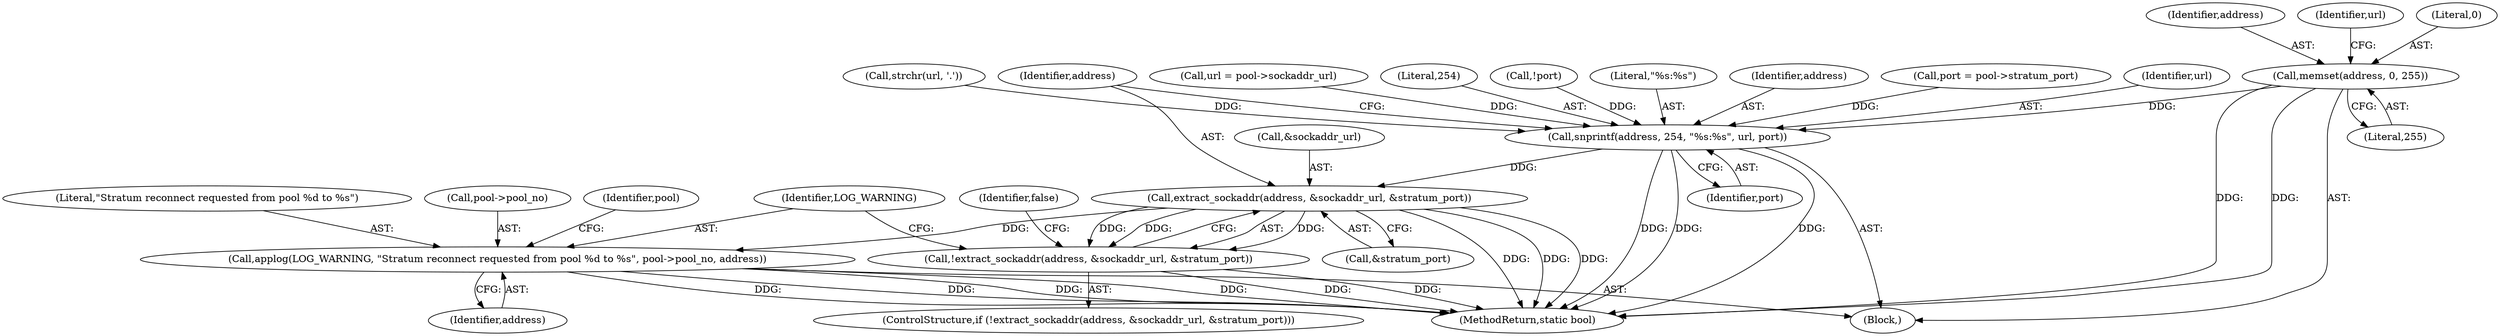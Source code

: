 digraph "0_cgminer_e1c5050734123973b99d181c45e74b2cbb00272e_2@API" {
"1000110" [label="(Call,memset(address, 0, 255))"];
"1000197" [label="(Call,snprintf(address, 254, \"%s:%s\", url, port))"];
"1000205" [label="(Call,extract_sockaddr(address, &sockaddr_url, &stratum_port))"];
"1000204" [label="(Call,!extract_sockaddr(address, &sockaddr_url, &stratum_port))"];
"1000213" [label="(Call,applog(LOG_WARNING, \"Stratum reconnect requested from pool %d to %s\", pool->pool_no, address))"];
"1000206" [label="(Identifier,address)"];
"1000111" [label="(Identifier,address)"];
"1000125" [label="(Call,url = pool->sockaddr_url)"];
"1000219" [label="(Identifier,address)"];
"1000204" [label="(Call,!extract_sockaddr(address, &sockaddr_url, &stratum_port))"];
"1000199" [label="(Literal,254)"];
"1000221" [label="(Identifier,pool)"];
"1000197" [label="(Call,snprintf(address, 254, \"%s:%s\", url, port))"];
"1000110" [label="(Call,memset(address, 0, 255))"];
"1000115" [label="(Identifier,url)"];
"1000212" [label="(Identifier,false)"];
"1000205" [label="(Call,extract_sockaddr(address, &sockaddr_url, &stratum_port))"];
"1000213" [label="(Call,applog(LOG_WARNING, \"Stratum reconnect requested from pool %d to %s\", pool->pool_no, address))"];
"1000113" [label="(Literal,255)"];
"1000207" [label="(Call,&sockaddr_url)"];
"1000276" [label="(MethodReturn,static bool)"];
"1000190" [label="(Call,!port)"];
"1000112" [label="(Literal,0)"];
"1000200" [label="(Literal,\"%s:%s\")"];
"1000216" [label="(Call,pool->pool_no)"];
"1000198" [label="(Identifier,address)"];
"1000192" [label="(Call,port = pool->stratum_port)"];
"1000214" [label="(Identifier,LOG_WARNING)"];
"1000201" [label="(Identifier,url)"];
"1000203" [label="(ControlStructure,if (!extract_sockaddr(address, &sockaddr_url, &stratum_port)))"];
"1000209" [label="(Call,&stratum_port)"];
"1000155" [label="(Call,strchr(url, '.'))"];
"1000202" [label="(Identifier,port)"];
"1000103" [label="(Block,)"];
"1000215" [label="(Literal,\"Stratum reconnect requested from pool %d to %s\")"];
"1000110" -> "1000103"  [label="AST: "];
"1000110" -> "1000113"  [label="CFG: "];
"1000111" -> "1000110"  [label="AST: "];
"1000112" -> "1000110"  [label="AST: "];
"1000113" -> "1000110"  [label="AST: "];
"1000115" -> "1000110"  [label="CFG: "];
"1000110" -> "1000276"  [label="DDG: "];
"1000110" -> "1000276"  [label="DDG: "];
"1000110" -> "1000197"  [label="DDG: "];
"1000197" -> "1000103"  [label="AST: "];
"1000197" -> "1000202"  [label="CFG: "];
"1000198" -> "1000197"  [label="AST: "];
"1000199" -> "1000197"  [label="AST: "];
"1000200" -> "1000197"  [label="AST: "];
"1000201" -> "1000197"  [label="AST: "];
"1000202" -> "1000197"  [label="AST: "];
"1000206" -> "1000197"  [label="CFG: "];
"1000197" -> "1000276"  [label="DDG: "];
"1000197" -> "1000276"  [label="DDG: "];
"1000197" -> "1000276"  [label="DDG: "];
"1000125" -> "1000197"  [label="DDG: "];
"1000155" -> "1000197"  [label="DDG: "];
"1000190" -> "1000197"  [label="DDG: "];
"1000192" -> "1000197"  [label="DDG: "];
"1000197" -> "1000205"  [label="DDG: "];
"1000205" -> "1000204"  [label="AST: "];
"1000205" -> "1000209"  [label="CFG: "];
"1000206" -> "1000205"  [label="AST: "];
"1000207" -> "1000205"  [label="AST: "];
"1000209" -> "1000205"  [label="AST: "];
"1000204" -> "1000205"  [label="CFG: "];
"1000205" -> "1000276"  [label="DDG: "];
"1000205" -> "1000276"  [label="DDG: "];
"1000205" -> "1000276"  [label="DDG: "];
"1000205" -> "1000204"  [label="DDG: "];
"1000205" -> "1000204"  [label="DDG: "];
"1000205" -> "1000204"  [label="DDG: "];
"1000205" -> "1000213"  [label="DDG: "];
"1000204" -> "1000203"  [label="AST: "];
"1000212" -> "1000204"  [label="CFG: "];
"1000214" -> "1000204"  [label="CFG: "];
"1000204" -> "1000276"  [label="DDG: "];
"1000204" -> "1000276"  [label="DDG: "];
"1000213" -> "1000103"  [label="AST: "];
"1000213" -> "1000219"  [label="CFG: "];
"1000214" -> "1000213"  [label="AST: "];
"1000215" -> "1000213"  [label="AST: "];
"1000216" -> "1000213"  [label="AST: "];
"1000219" -> "1000213"  [label="AST: "];
"1000221" -> "1000213"  [label="CFG: "];
"1000213" -> "1000276"  [label="DDG: "];
"1000213" -> "1000276"  [label="DDG: "];
"1000213" -> "1000276"  [label="DDG: "];
"1000213" -> "1000276"  [label="DDG: "];
}
